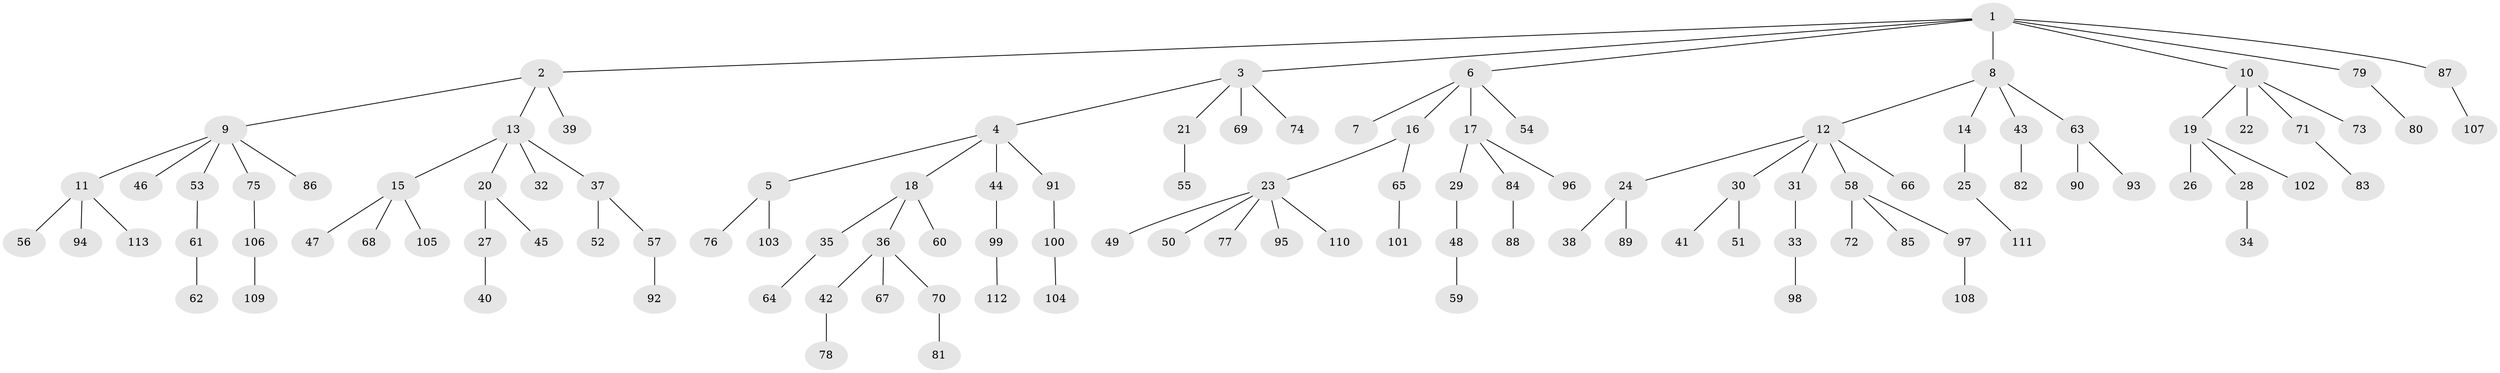 // Generated by graph-tools (version 1.1) at 2025/26/03/09/25 03:26:26]
// undirected, 113 vertices, 112 edges
graph export_dot {
graph [start="1"]
  node [color=gray90,style=filled];
  1;
  2;
  3;
  4;
  5;
  6;
  7;
  8;
  9;
  10;
  11;
  12;
  13;
  14;
  15;
  16;
  17;
  18;
  19;
  20;
  21;
  22;
  23;
  24;
  25;
  26;
  27;
  28;
  29;
  30;
  31;
  32;
  33;
  34;
  35;
  36;
  37;
  38;
  39;
  40;
  41;
  42;
  43;
  44;
  45;
  46;
  47;
  48;
  49;
  50;
  51;
  52;
  53;
  54;
  55;
  56;
  57;
  58;
  59;
  60;
  61;
  62;
  63;
  64;
  65;
  66;
  67;
  68;
  69;
  70;
  71;
  72;
  73;
  74;
  75;
  76;
  77;
  78;
  79;
  80;
  81;
  82;
  83;
  84;
  85;
  86;
  87;
  88;
  89;
  90;
  91;
  92;
  93;
  94;
  95;
  96;
  97;
  98;
  99;
  100;
  101;
  102;
  103;
  104;
  105;
  106;
  107;
  108;
  109;
  110;
  111;
  112;
  113;
  1 -- 2;
  1 -- 3;
  1 -- 6;
  1 -- 8;
  1 -- 10;
  1 -- 79;
  1 -- 87;
  2 -- 9;
  2 -- 13;
  2 -- 39;
  3 -- 4;
  3 -- 21;
  3 -- 69;
  3 -- 74;
  4 -- 5;
  4 -- 18;
  4 -- 44;
  4 -- 91;
  5 -- 76;
  5 -- 103;
  6 -- 7;
  6 -- 16;
  6 -- 17;
  6 -- 54;
  8 -- 12;
  8 -- 14;
  8 -- 43;
  8 -- 63;
  9 -- 11;
  9 -- 46;
  9 -- 53;
  9 -- 75;
  9 -- 86;
  10 -- 19;
  10 -- 22;
  10 -- 71;
  10 -- 73;
  11 -- 56;
  11 -- 94;
  11 -- 113;
  12 -- 24;
  12 -- 30;
  12 -- 31;
  12 -- 58;
  12 -- 66;
  13 -- 15;
  13 -- 20;
  13 -- 32;
  13 -- 37;
  14 -- 25;
  15 -- 47;
  15 -- 68;
  15 -- 105;
  16 -- 23;
  16 -- 65;
  17 -- 29;
  17 -- 84;
  17 -- 96;
  18 -- 35;
  18 -- 36;
  18 -- 60;
  19 -- 26;
  19 -- 28;
  19 -- 102;
  20 -- 27;
  20 -- 45;
  21 -- 55;
  23 -- 49;
  23 -- 50;
  23 -- 77;
  23 -- 95;
  23 -- 110;
  24 -- 38;
  24 -- 89;
  25 -- 111;
  27 -- 40;
  28 -- 34;
  29 -- 48;
  30 -- 41;
  30 -- 51;
  31 -- 33;
  33 -- 98;
  35 -- 64;
  36 -- 42;
  36 -- 67;
  36 -- 70;
  37 -- 52;
  37 -- 57;
  42 -- 78;
  43 -- 82;
  44 -- 99;
  48 -- 59;
  53 -- 61;
  57 -- 92;
  58 -- 72;
  58 -- 85;
  58 -- 97;
  61 -- 62;
  63 -- 90;
  63 -- 93;
  65 -- 101;
  70 -- 81;
  71 -- 83;
  75 -- 106;
  79 -- 80;
  84 -- 88;
  87 -- 107;
  91 -- 100;
  97 -- 108;
  99 -- 112;
  100 -- 104;
  106 -- 109;
}
